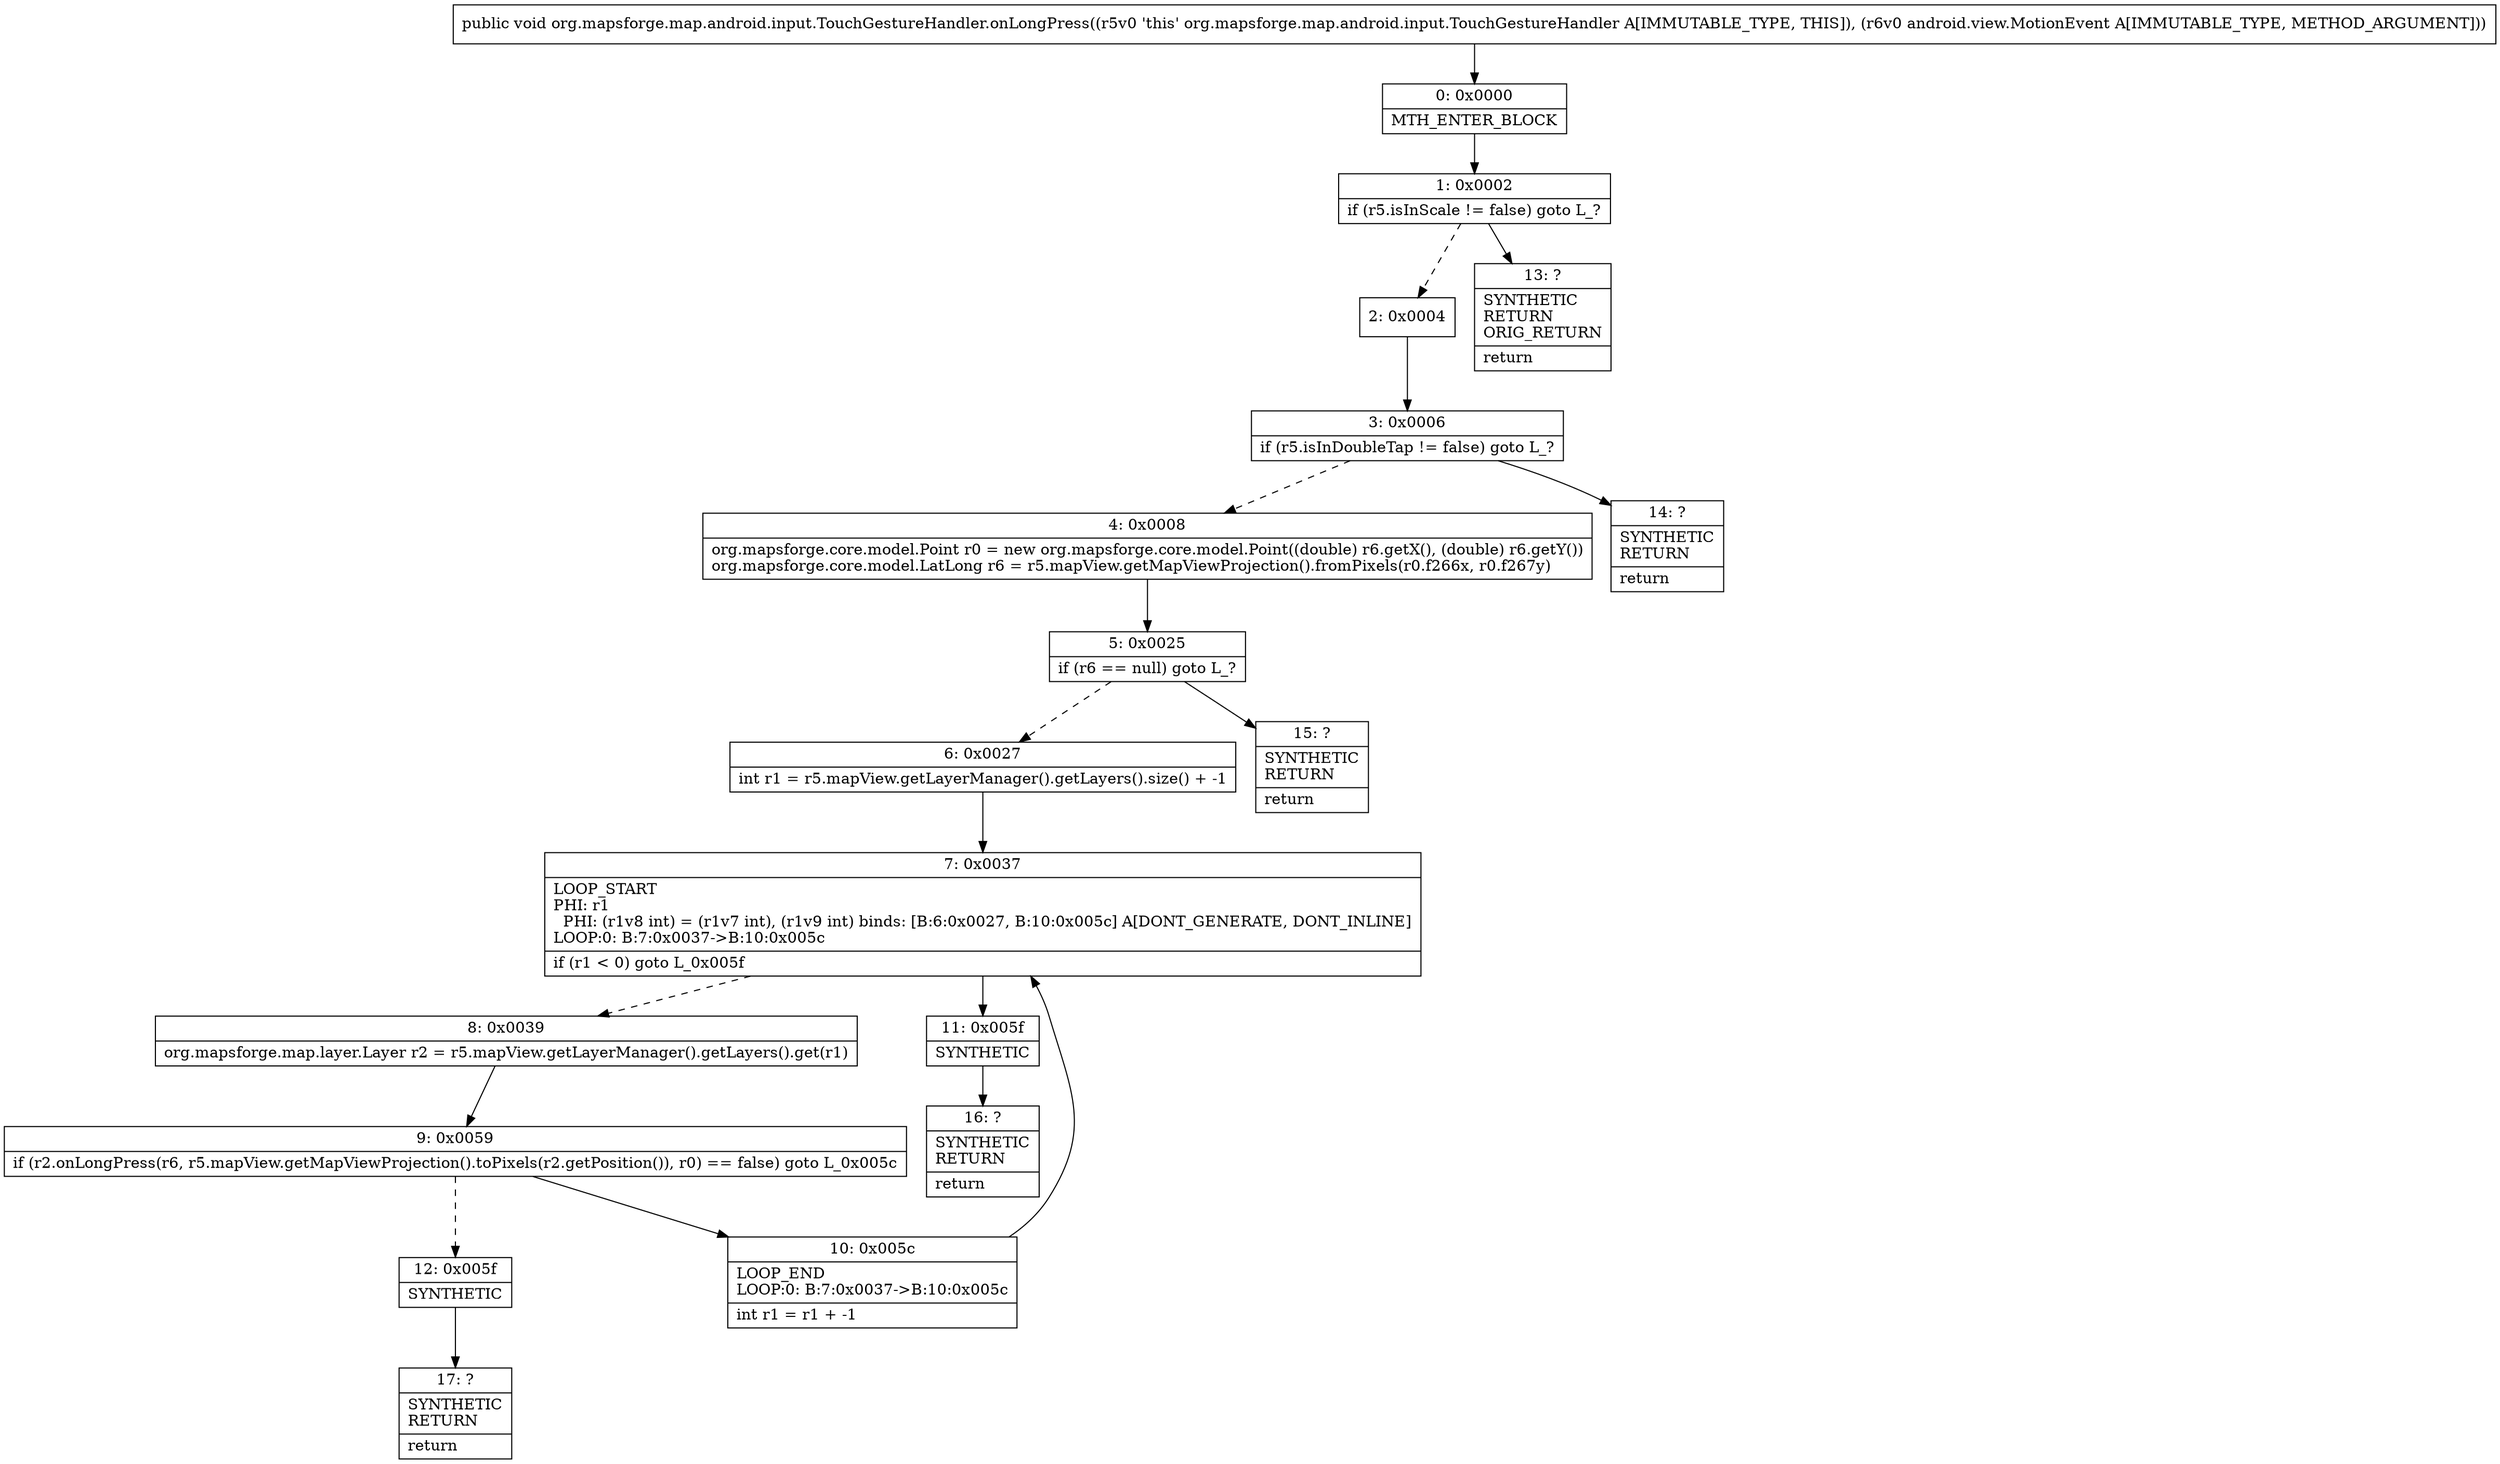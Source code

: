 digraph "CFG fororg.mapsforge.map.android.input.TouchGestureHandler.onLongPress(Landroid\/view\/MotionEvent;)V" {
Node_0 [shape=record,label="{0\:\ 0x0000|MTH_ENTER_BLOCK\l}"];
Node_1 [shape=record,label="{1\:\ 0x0002|if (r5.isInScale != false) goto L_?\l}"];
Node_2 [shape=record,label="{2\:\ 0x0004}"];
Node_3 [shape=record,label="{3\:\ 0x0006|if (r5.isInDoubleTap != false) goto L_?\l}"];
Node_4 [shape=record,label="{4\:\ 0x0008|org.mapsforge.core.model.Point r0 = new org.mapsforge.core.model.Point((double) r6.getX(), (double) r6.getY())\lorg.mapsforge.core.model.LatLong r6 = r5.mapView.getMapViewProjection().fromPixels(r0.f266x, r0.f267y)\l}"];
Node_5 [shape=record,label="{5\:\ 0x0025|if (r6 == null) goto L_?\l}"];
Node_6 [shape=record,label="{6\:\ 0x0027|int r1 = r5.mapView.getLayerManager().getLayers().size() + \-1\l}"];
Node_7 [shape=record,label="{7\:\ 0x0037|LOOP_START\lPHI: r1 \l  PHI: (r1v8 int) = (r1v7 int), (r1v9 int) binds: [B:6:0x0027, B:10:0x005c] A[DONT_GENERATE, DONT_INLINE]\lLOOP:0: B:7:0x0037\-\>B:10:0x005c\l|if (r1 \< 0) goto L_0x005f\l}"];
Node_8 [shape=record,label="{8\:\ 0x0039|org.mapsforge.map.layer.Layer r2 = r5.mapView.getLayerManager().getLayers().get(r1)\l}"];
Node_9 [shape=record,label="{9\:\ 0x0059|if (r2.onLongPress(r6, r5.mapView.getMapViewProjection().toPixels(r2.getPosition()), r0) == false) goto L_0x005c\l}"];
Node_10 [shape=record,label="{10\:\ 0x005c|LOOP_END\lLOOP:0: B:7:0x0037\-\>B:10:0x005c\l|int r1 = r1 + \-1\l}"];
Node_11 [shape=record,label="{11\:\ 0x005f|SYNTHETIC\l}"];
Node_12 [shape=record,label="{12\:\ 0x005f|SYNTHETIC\l}"];
Node_13 [shape=record,label="{13\:\ ?|SYNTHETIC\lRETURN\lORIG_RETURN\l|return\l}"];
Node_14 [shape=record,label="{14\:\ ?|SYNTHETIC\lRETURN\l|return\l}"];
Node_15 [shape=record,label="{15\:\ ?|SYNTHETIC\lRETURN\l|return\l}"];
Node_16 [shape=record,label="{16\:\ ?|SYNTHETIC\lRETURN\l|return\l}"];
Node_17 [shape=record,label="{17\:\ ?|SYNTHETIC\lRETURN\l|return\l}"];
MethodNode[shape=record,label="{public void org.mapsforge.map.android.input.TouchGestureHandler.onLongPress((r5v0 'this' org.mapsforge.map.android.input.TouchGestureHandler A[IMMUTABLE_TYPE, THIS]), (r6v0 android.view.MotionEvent A[IMMUTABLE_TYPE, METHOD_ARGUMENT])) }"];
MethodNode -> Node_0;
Node_0 -> Node_1;
Node_1 -> Node_2[style=dashed];
Node_1 -> Node_13;
Node_2 -> Node_3;
Node_3 -> Node_4[style=dashed];
Node_3 -> Node_14;
Node_4 -> Node_5;
Node_5 -> Node_6[style=dashed];
Node_5 -> Node_15;
Node_6 -> Node_7;
Node_7 -> Node_8[style=dashed];
Node_7 -> Node_11;
Node_8 -> Node_9;
Node_9 -> Node_10;
Node_9 -> Node_12[style=dashed];
Node_10 -> Node_7;
Node_11 -> Node_16;
Node_12 -> Node_17;
}

